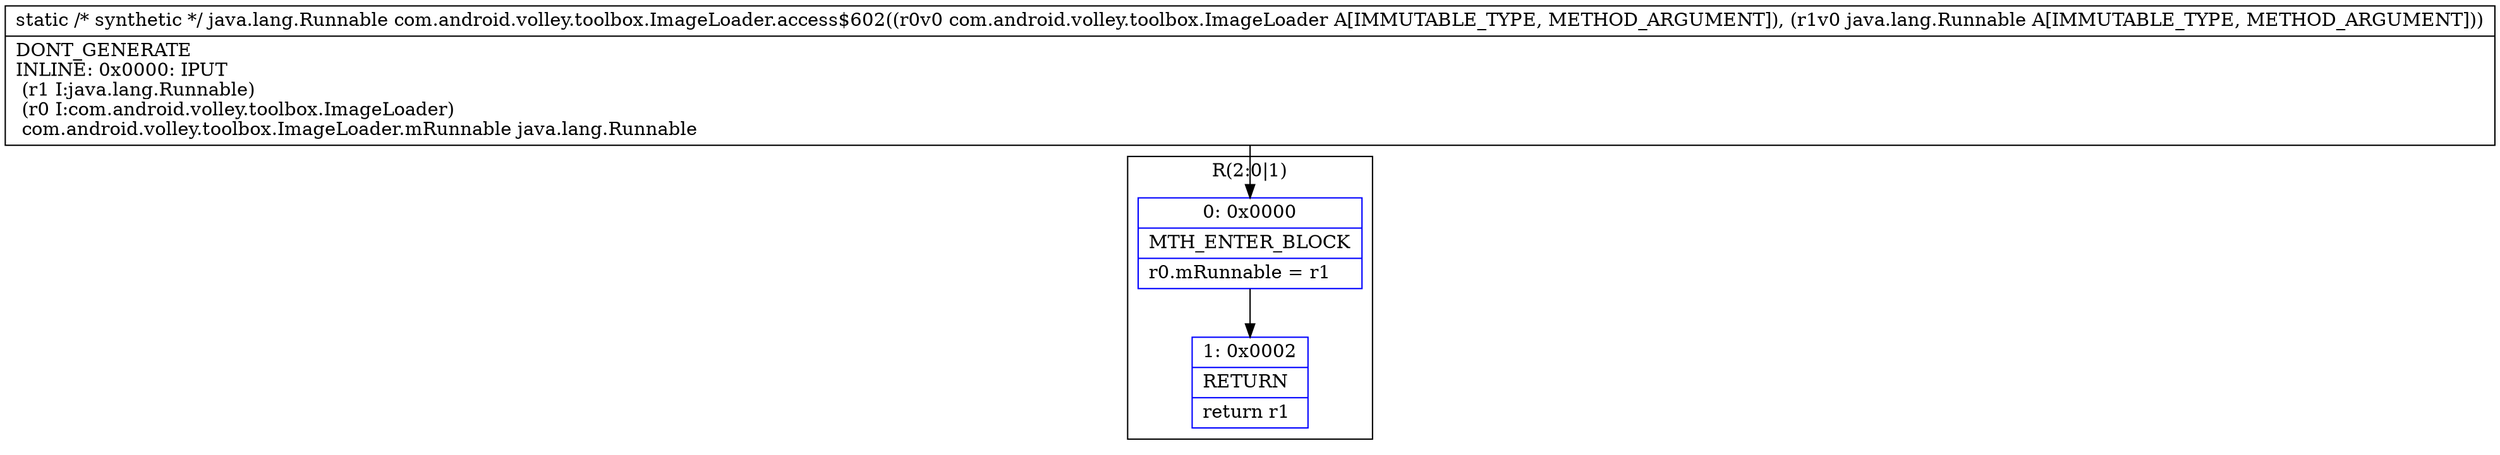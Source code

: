 digraph "CFG forcom.android.volley.toolbox.ImageLoader.access$602(Lcom\/android\/volley\/toolbox\/ImageLoader;Ljava\/lang\/Runnable;)Ljava\/lang\/Runnable;" {
subgraph cluster_Region_993263998 {
label = "R(2:0|1)";
node [shape=record,color=blue];
Node_0 [shape=record,label="{0\:\ 0x0000|MTH_ENTER_BLOCK\l|r0.mRunnable = r1\l}"];
Node_1 [shape=record,label="{1\:\ 0x0002|RETURN\l|return r1\l}"];
}
MethodNode[shape=record,label="{static \/* synthetic *\/ java.lang.Runnable com.android.volley.toolbox.ImageLoader.access$602((r0v0 com.android.volley.toolbox.ImageLoader A[IMMUTABLE_TYPE, METHOD_ARGUMENT]), (r1v0 java.lang.Runnable A[IMMUTABLE_TYPE, METHOD_ARGUMENT]))  | DONT_GENERATE\lINLINE: 0x0000: IPUT  \l  (r1 I:java.lang.Runnable)\l  (r0 I:com.android.volley.toolbox.ImageLoader)\l com.android.volley.toolbox.ImageLoader.mRunnable java.lang.Runnable\l}"];
MethodNode -> Node_0;
Node_0 -> Node_1;
}

